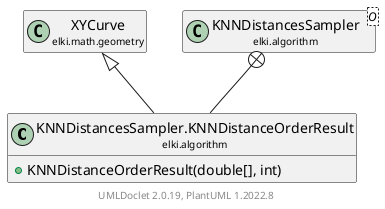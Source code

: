 @startuml
    remove .*\.(Instance|Par|Parameterizer|Factory)$
    set namespaceSeparator none
    hide empty fields
    hide empty methods

    class "<size:14>KNNDistancesSampler.KNNDistanceOrderResult\n<size:10>elki.algorithm" as elki.algorithm.KNNDistancesSampler.KNNDistanceOrderResult [[KNNDistancesSampler.KNNDistanceOrderResult.html]] {
        +KNNDistanceOrderResult(double[], int)
    }

    class "<size:14>XYCurve\n<size:10>elki.math.geometry" as elki.math.geometry.XYCurve [[../math/geometry/XYCurve.html]]
    class "<size:14>KNNDistancesSampler\n<size:10>elki.algorithm" as elki.algorithm.KNNDistancesSampler<O> [[KNNDistancesSampler.html]]

    elki.math.geometry.XYCurve <|-- elki.algorithm.KNNDistancesSampler.KNNDistanceOrderResult
    elki.algorithm.KNNDistancesSampler +-- elki.algorithm.KNNDistancesSampler.KNNDistanceOrderResult

    center footer UMLDoclet 2.0.19, PlantUML 1.2022.8
@enduml

